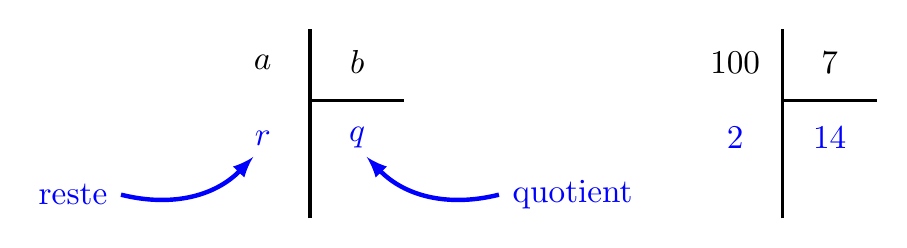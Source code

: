 \begin{tikzpicture}[scale=1.2, every node/.style={scale=1.2}]

  \draw[very thick] (0,0) -- (1,0);
  \draw[very thick] (0,-1.25) -- (0,0.75);

  \node at (0.5,0.4) {$b$};
  \node at (-0.5,0.4) {$a$};
  \node[blue] at (0.5,-0.4) {$q$};
  \node[blue] at (-0.5,-0.4) {$r$};

\draw[<-,>=latex,ultra thick,blue] (0.6,-0.6) to [bend right] (2,-1) node[right]{quotient};
\draw[<-,>=latex,ultra thick,blue] (-0.6,-0.6) to [bend left] (-2,-1) node[left]{reste};

\begin{scope}[xshift=5cm]
  \draw[very thick] (0,0) -- (1,0);
  \draw[very thick] (0,-1.25) -- (0,0.75);

  \node at (0.5,0.4) {$7$};

  \node at (-0.5,0.4) {$100$};
  \node[blue] at (0.5,-0.4) {$14$};
  \node[blue] at (-0.5,-0.4) {$2$};
\end{scope}

\end{tikzpicture}